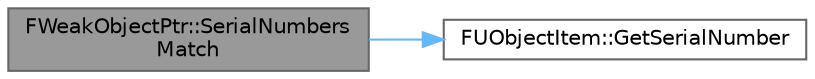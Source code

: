 digraph "FWeakObjectPtr::SerialNumbersMatch"
{
 // INTERACTIVE_SVG=YES
 // LATEX_PDF_SIZE
  bgcolor="transparent";
  edge [fontname=Helvetica,fontsize=10,labelfontname=Helvetica,labelfontsize=10];
  node [fontname=Helvetica,fontsize=10,shape=box,height=0.2,width=0.4];
  rankdir="LR";
  Node1 [id="Node000001",label="FWeakObjectPtr::SerialNumbers\lMatch",height=0.2,width=0.4,color="gray40", fillcolor="grey60", style="filled", fontcolor="black",tooltip=" "];
  Node1 -> Node2 [id="edge1_Node000001_Node000002",color="steelblue1",style="solid",tooltip=" "];
  Node2 [id="Node000002",label="FUObjectItem::GetSerialNumber",height=0.2,width=0.4,color="grey40", fillcolor="white", style="filled",URL="$dc/d55/structFUObjectItem.html#a951a8cb828f3fdb2b0ac8c7a3500a4ef",tooltip=" "];
}

